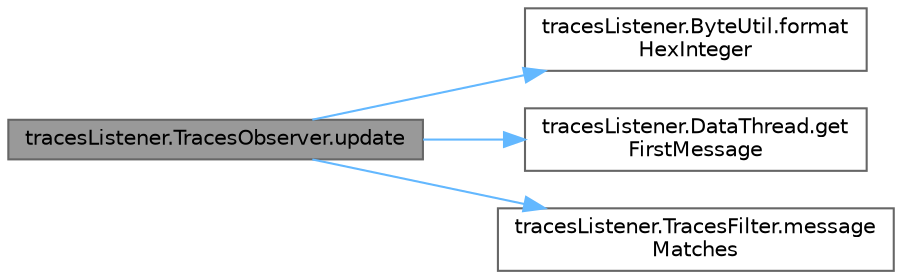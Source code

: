 digraph "tracesListener.TracesObserver.update"
{
 // LATEX_PDF_SIZE
  bgcolor="transparent";
  edge [fontname=Helvetica,fontsize=10,labelfontname=Helvetica,labelfontsize=10];
  node [fontname=Helvetica,fontsize=10,shape=box,height=0.2,width=0.4];
  rankdir="LR";
  Node1 [id="Node000001",label="tracesListener.TracesObserver.update",height=0.2,width=0.4,color="gray40", fillcolor="grey60", style="filled", fontcolor="black",tooltip=" "];
  Node1 -> Node2 [id="edge1_Node000001_Node000002",color="steelblue1",style="solid",tooltip=" "];
  Node2 [id="Node000002",label="tracesListener.ByteUtil.format\lHexInteger",height=0.2,width=0.4,color="grey40", fillcolor="white", style="filled",URL="$classtraces_listener_1_1_byte_util.html#a82d516b5fbc7b49c3cf5ad55625e084e",tooltip=" "];
  Node1 -> Node3 [id="edge2_Node000001_Node000003",color="steelblue1",style="solid",tooltip=" "];
  Node3 [id="Node000003",label="tracesListener.DataThread.get\lFirstMessage",height=0.2,width=0.4,color="grey40", fillcolor="white", style="filled",URL="$classtraces_listener_1_1_data_thread.html#a6f114ecc198e0ac1de42faa52b3fd850",tooltip=" "];
  Node1 -> Node4 [id="edge3_Node000001_Node000004",color="steelblue1",style="solid",tooltip=" "];
  Node4 [id="Node000004",label="tracesListener.TracesFilter.message\lMatches",height=0.2,width=0.4,color="grey40", fillcolor="white", style="filled",URL="$classtraces_listener_1_1_traces_filter.html#af0554273bde86cae7203402785a65438",tooltip=" "];
}
